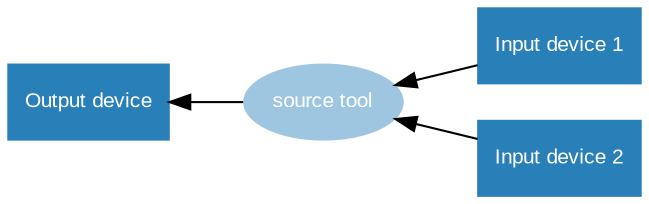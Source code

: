 /* vim: set et sw=4 sts=4: */

digraph {
    graph [rankdir=RL];
    edge [arrowhead=normal, style=solid];

    /* Devices */
    node [shape=rect, style=filled, color="#2980b9", fontname=Arial, fontcolor="#ffffff", fontsize=10];

    output [label="Output device"]
    input_1 [label="Input device 1"]
    input_2 [label="Input device 2"]

    /* functions */
    node [shape=oval, style=filled, color="#9ec6e0", fontcolor="#ffffff"];

    tool [label="source tool"]

    input_1 -> tool;
    input_2 -> tool;
    tool -> output;
}

